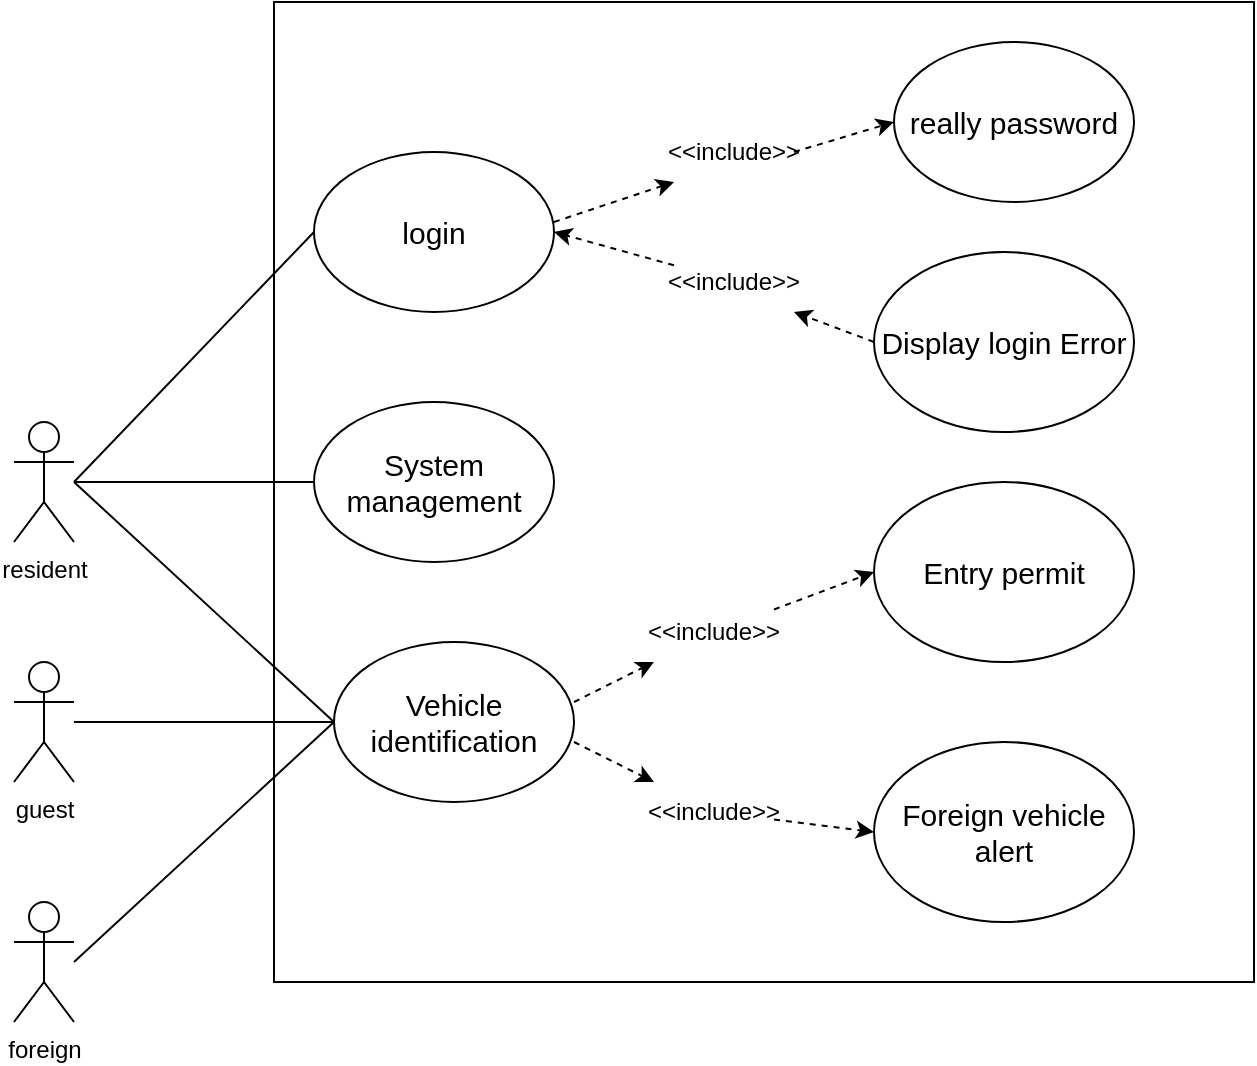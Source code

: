 <mxfile version="24.0.5" type="device">
  <diagram name="‫עמוד-1‬" id="xxQcCthGR_w6CylaprCf">
    <mxGraphModel dx="792" dy="736" grid="1" gridSize="10" guides="1" tooltips="1" connect="1" arrows="1" fold="1" page="1" pageScale="1" pageWidth="827" pageHeight="1169" math="0" shadow="0">
      <root>
        <mxCell id="0" />
        <mxCell id="1" parent="0" />
        <mxCell id="VpqvdbLUHapifHwtlACY-1" value="&lt;div&gt;resident&lt;br&gt;&lt;/div&gt;" style="shape=umlActor;verticalLabelPosition=bottom;verticalAlign=top;html=1;outlineConnect=0;" vertex="1" parent="1">
          <mxGeometry x="50" y="290" width="30" height="60" as="geometry" />
        </mxCell>
        <mxCell id="VpqvdbLUHapifHwtlACY-4" value="guest" style="shape=umlActor;verticalLabelPosition=bottom;verticalAlign=top;html=1;outlineConnect=0;" vertex="1" parent="1">
          <mxGeometry x="50" y="410" width="30" height="60" as="geometry" />
        </mxCell>
        <mxCell id="VpqvdbLUHapifHwtlACY-5" value="foreign" style="shape=umlActor;verticalLabelPosition=bottom;verticalAlign=top;html=1;outlineConnect=0;" vertex="1" parent="1">
          <mxGeometry x="50" y="530" width="30" height="60" as="geometry" />
        </mxCell>
        <mxCell id="VpqvdbLUHapifHwtlACY-7" value="" style="whiteSpace=wrap;html=1;aspect=fixed;" vertex="1" parent="1">
          <mxGeometry x="180" y="80" width="490" height="490" as="geometry" />
        </mxCell>
        <mxCell id="VpqvdbLUHapifHwtlACY-8" value="&lt;font style=&quot;font-size: 15px;&quot;&gt;login&lt;/font&gt;" style="ellipse;whiteSpace=wrap;html=1;" vertex="1" parent="1">
          <mxGeometry x="200" y="155" width="120" height="80" as="geometry" />
        </mxCell>
        <mxCell id="VpqvdbLUHapifHwtlACY-11" value="&lt;font style=&quot;font-size: 15px;&quot;&gt;really password&lt;/font&gt;" style="ellipse;whiteSpace=wrap;html=1;" vertex="1" parent="1">
          <mxGeometry x="490" y="100" width="120" height="80" as="geometry" />
        </mxCell>
        <mxCell id="VpqvdbLUHapifHwtlACY-12" value="&lt;font style=&quot;font-size: 15px;&quot;&gt;Display login Error&lt;/font&gt;" style="ellipse;whiteSpace=wrap;html=1;" vertex="1" parent="1">
          <mxGeometry x="480" y="205" width="130" height="90" as="geometry" />
        </mxCell>
        <mxCell id="VpqvdbLUHapifHwtlACY-23" value="&lt;font style=&quot;font-size: 15px;&quot;&gt;System management&lt;/font&gt;" style="ellipse;whiteSpace=wrap;html=1;" vertex="1" parent="1">
          <mxGeometry x="200" y="280" width="120" height="80" as="geometry" />
        </mxCell>
        <mxCell id="VpqvdbLUHapifHwtlACY-24" value="&lt;font style=&quot;font-size: 15px;&quot;&gt;Vehicle identification&lt;/font&gt;" style="ellipse;whiteSpace=wrap;html=1;" vertex="1" parent="1">
          <mxGeometry x="210" y="400" width="120" height="80" as="geometry" />
        </mxCell>
        <mxCell id="VpqvdbLUHapifHwtlACY-25" value="&lt;font style=&quot;font-size: 15px;&quot;&gt;Entry permit&lt;/font&gt;" style="ellipse;whiteSpace=wrap;html=1;" vertex="1" parent="1">
          <mxGeometry x="480" y="320" width="130" height="90" as="geometry" />
        </mxCell>
        <mxCell id="VpqvdbLUHapifHwtlACY-26" value="&lt;font style=&quot;font-size: 15px;&quot;&gt;Foreign vehicle alert&lt;/font&gt;" style="ellipse;whiteSpace=wrap;html=1;" vertex="1" parent="1">
          <mxGeometry x="480" y="450" width="130" height="90" as="geometry" />
        </mxCell>
        <mxCell id="VpqvdbLUHapifHwtlACY-27" value="" style="endArrow=classic;html=1;rounded=0;entryX=0;entryY=0.5;entryDx=0;entryDy=0;dashed=1;" edge="1" parent="1" source="VpqvdbLUHapifHwtlACY-28" target="VpqvdbLUHapifHwtlACY-25">
          <mxGeometry width="50" height="50" relative="1" as="geometry">
            <mxPoint x="330" y="430" as="sourcePoint" />
            <mxPoint x="380" y="380" as="targetPoint" />
          </mxGeometry>
        </mxCell>
        <mxCell id="VpqvdbLUHapifHwtlACY-30" value="" style="endArrow=classic;html=1;rounded=0;entryX=0;entryY=1;entryDx=0;entryDy=0;dashed=1;" edge="1" parent="1" target="VpqvdbLUHapifHwtlACY-28">
          <mxGeometry width="50" height="50" relative="1" as="geometry">
            <mxPoint x="330" y="430" as="sourcePoint" />
            <mxPoint x="430" y="380" as="targetPoint" />
          </mxGeometry>
        </mxCell>
        <mxCell id="VpqvdbLUHapifHwtlACY-28" value="&amp;lt;&amp;lt;include&amp;gt;&amp;gt;" style="text;html=1;align=center;verticalAlign=middle;whiteSpace=wrap;rounded=0;" vertex="1" parent="1">
          <mxGeometry x="370" y="380" width="60" height="30" as="geometry" />
        </mxCell>
        <mxCell id="VpqvdbLUHapifHwtlACY-31" value="" style="endArrow=classic;html=1;rounded=0;entryX=0;entryY=0.5;entryDx=0;entryDy=0;dashed=1;" edge="1" parent="1" source="VpqvdbLUHapifHwtlACY-32" target="VpqvdbLUHapifHwtlACY-26">
          <mxGeometry width="50" height="50" relative="1" as="geometry">
            <mxPoint x="330" y="450" as="sourcePoint" />
            <mxPoint x="380" y="400" as="targetPoint" />
          </mxGeometry>
        </mxCell>
        <mxCell id="VpqvdbLUHapifHwtlACY-33" value="" style="endArrow=classic;html=1;rounded=0;entryX=0;entryY=0;entryDx=0;entryDy=0;dashed=1;" edge="1" parent="1" target="VpqvdbLUHapifHwtlACY-32">
          <mxGeometry width="50" height="50" relative="1" as="geometry">
            <mxPoint x="330" y="450" as="sourcePoint" />
            <mxPoint x="470" y="510" as="targetPoint" />
          </mxGeometry>
        </mxCell>
        <mxCell id="VpqvdbLUHapifHwtlACY-32" value="&amp;lt;&amp;lt;include&amp;gt;&amp;gt;" style="text;html=1;align=center;verticalAlign=middle;whiteSpace=wrap;rounded=0;" vertex="1" parent="1">
          <mxGeometry x="370" y="470" width="60" height="30" as="geometry" />
        </mxCell>
        <mxCell id="VpqvdbLUHapifHwtlACY-35" value="" style="endArrow=classic;html=1;rounded=0;entryX=0;entryY=0.5;entryDx=0;entryDy=0;dashed=1;exitX=1;exitY=0.5;exitDx=0;exitDy=0;" edge="1" parent="1" source="VpqvdbLUHapifHwtlACY-17" target="VpqvdbLUHapifHwtlACY-11">
          <mxGeometry width="50" height="50" relative="1" as="geometry">
            <mxPoint x="320" y="190" as="sourcePoint" />
            <mxPoint x="370" y="140" as="targetPoint" />
          </mxGeometry>
        </mxCell>
        <mxCell id="VpqvdbLUHapifHwtlACY-36" value="" style="endArrow=classic;html=1;rounded=0;entryX=0;entryY=1;entryDx=0;entryDy=0;dashed=1;" edge="1" parent="1" target="VpqvdbLUHapifHwtlACY-17">
          <mxGeometry width="50" height="50" relative="1" as="geometry">
            <mxPoint x="320" y="190" as="sourcePoint" />
            <mxPoint x="490" y="140" as="targetPoint" />
          </mxGeometry>
        </mxCell>
        <mxCell id="VpqvdbLUHapifHwtlACY-17" value="&amp;lt;&amp;lt;include&amp;gt;&amp;gt;" style="text;html=1;align=center;verticalAlign=middle;whiteSpace=wrap;rounded=0;" vertex="1" parent="1">
          <mxGeometry x="380" y="140" width="60" height="30" as="geometry" />
        </mxCell>
        <mxCell id="VpqvdbLUHapifHwtlACY-40" value="" style="endArrow=classic;html=1;rounded=0;entryX=1;entryY=0.5;entryDx=0;entryDy=0;dashed=1;" edge="1" parent="1" source="VpqvdbLUHapifHwtlACY-20" target="VpqvdbLUHapifHwtlACY-8">
          <mxGeometry width="50" height="50" relative="1" as="geometry">
            <mxPoint x="480" y="250" as="sourcePoint" />
            <mxPoint x="530" y="200" as="targetPoint" />
          </mxGeometry>
        </mxCell>
        <mxCell id="VpqvdbLUHapifHwtlACY-41" value="" style="endArrow=classic;html=1;rounded=0;entryX=1;entryY=1;entryDx=0;entryDy=0;dashed=1;" edge="1" parent="1" target="VpqvdbLUHapifHwtlACY-20">
          <mxGeometry width="50" height="50" relative="1" as="geometry">
            <mxPoint x="480" y="250" as="sourcePoint" />
            <mxPoint x="320" y="195" as="targetPoint" />
          </mxGeometry>
        </mxCell>
        <mxCell id="VpqvdbLUHapifHwtlACY-20" value="&amp;lt;&amp;lt;include&amp;gt;&amp;gt;" style="text;html=1;align=center;verticalAlign=middle;whiteSpace=wrap;rounded=0;" vertex="1" parent="1">
          <mxGeometry x="380" y="205" width="60" height="30" as="geometry" />
        </mxCell>
        <mxCell id="VpqvdbLUHapifHwtlACY-42" value="" style="endArrow=none;html=1;rounded=0;entryX=0;entryY=0.5;entryDx=0;entryDy=0;" edge="1" parent="1" target="VpqvdbLUHapifHwtlACY-8">
          <mxGeometry width="50" height="50" relative="1" as="geometry">
            <mxPoint x="80" y="320" as="sourcePoint" />
            <mxPoint x="130" y="270" as="targetPoint" />
          </mxGeometry>
        </mxCell>
        <mxCell id="VpqvdbLUHapifHwtlACY-43" value="" style="endArrow=none;html=1;rounded=0;entryX=0;entryY=0.5;entryDx=0;entryDy=0;" edge="1" parent="1" target="VpqvdbLUHapifHwtlACY-23">
          <mxGeometry width="50" height="50" relative="1" as="geometry">
            <mxPoint x="80" y="320" as="sourcePoint" />
            <mxPoint x="130" y="280" as="targetPoint" />
          </mxGeometry>
        </mxCell>
        <mxCell id="VpqvdbLUHapifHwtlACY-44" value="" style="endArrow=none;html=1;rounded=0;entryX=0;entryY=0.5;entryDx=0;entryDy=0;" edge="1" parent="1" target="VpqvdbLUHapifHwtlACY-24">
          <mxGeometry width="50" height="50" relative="1" as="geometry">
            <mxPoint x="80" y="320" as="sourcePoint" />
            <mxPoint x="130" y="270" as="targetPoint" />
          </mxGeometry>
        </mxCell>
        <mxCell id="VpqvdbLUHapifHwtlACY-45" value="" style="endArrow=none;html=1;rounded=0;" edge="1" parent="1" target="VpqvdbLUHapifHwtlACY-24">
          <mxGeometry width="50" height="50" relative="1" as="geometry">
            <mxPoint x="80" y="440" as="sourcePoint" />
            <mxPoint x="130" y="390" as="targetPoint" />
          </mxGeometry>
        </mxCell>
        <mxCell id="VpqvdbLUHapifHwtlACY-46" value="" style="endArrow=none;html=1;rounded=0;entryX=0;entryY=0.5;entryDx=0;entryDy=0;" edge="1" parent="1" target="VpqvdbLUHapifHwtlACY-24">
          <mxGeometry width="50" height="50" relative="1" as="geometry">
            <mxPoint x="80" y="560" as="sourcePoint" />
            <mxPoint x="130" y="510" as="targetPoint" />
          </mxGeometry>
        </mxCell>
      </root>
    </mxGraphModel>
  </diagram>
</mxfile>
